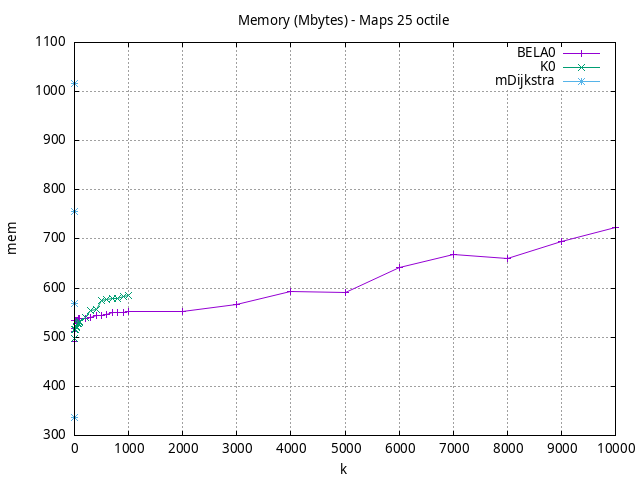 #!/usr/bin/gnuplot
# -*- coding: utf-8 -*-
#
# results/maps/octile/25/random512-25.brute-force.octile.mem.gnuplot
#
# Started on 04/03/2024 23:09:15
# Author: Carlos Linares López
set grid
set xlabel "k"
set ylabel "mem"

set title "Memory (Mbytes) - Maps 25 octile"

set terminal png enhanced font "Ariel,10"
set output 'random512-25.brute-force.octile.mem.png'

plot "-" title "BELA0"      with linesp, "-" title "K0"      with linesp, "-" title "mDijkstra"      with linesp

	1 492.14
	2 512.0
	3 512.0
	4 512.0
	5 518.6
	6 534.0
	7 534.0
	8 534.0
	9 534.0
	10 534.0
	20 534.0
	30 534.0
	40 534.0
	50 534.0
	60 534.0
	70 538.55
	80 539.0
	90 539.0
	100 539.0
	200 539.0
	300 540.5
	400 544.0
	500 544.0
	600 546.38
	700 551.0
	800 551.0
	900 551.0
	1000 551.67
	2000 552.0
	3000 566.93
	4000 592.92
	5000 591.88
	6000 642.99
	7000 667.96
	8000 660.37
	9000 695.45
	10000 723.09
end
	1 497.89
	2 516.0
	3 516.0
	4 516.0
	5 516.0
	6 516.0
	7 516.0
	8 516.0
	9 516.0
	10 516.0
	20 516.0
	30 519.4
	40 522.86
	50 527.0
	60 527.0
	70 527.0
	80 527.0
	90 529.5
	100 532.0
	200 540.53
	300 553.78
	400 556.47
	500 574.0
	600 576.3
	700 579.0
	800 579.0
	900 583.5
	1000 584.42
end
	1 336.4
	2 568.67
	3 756.59
	4 1015.64
end
